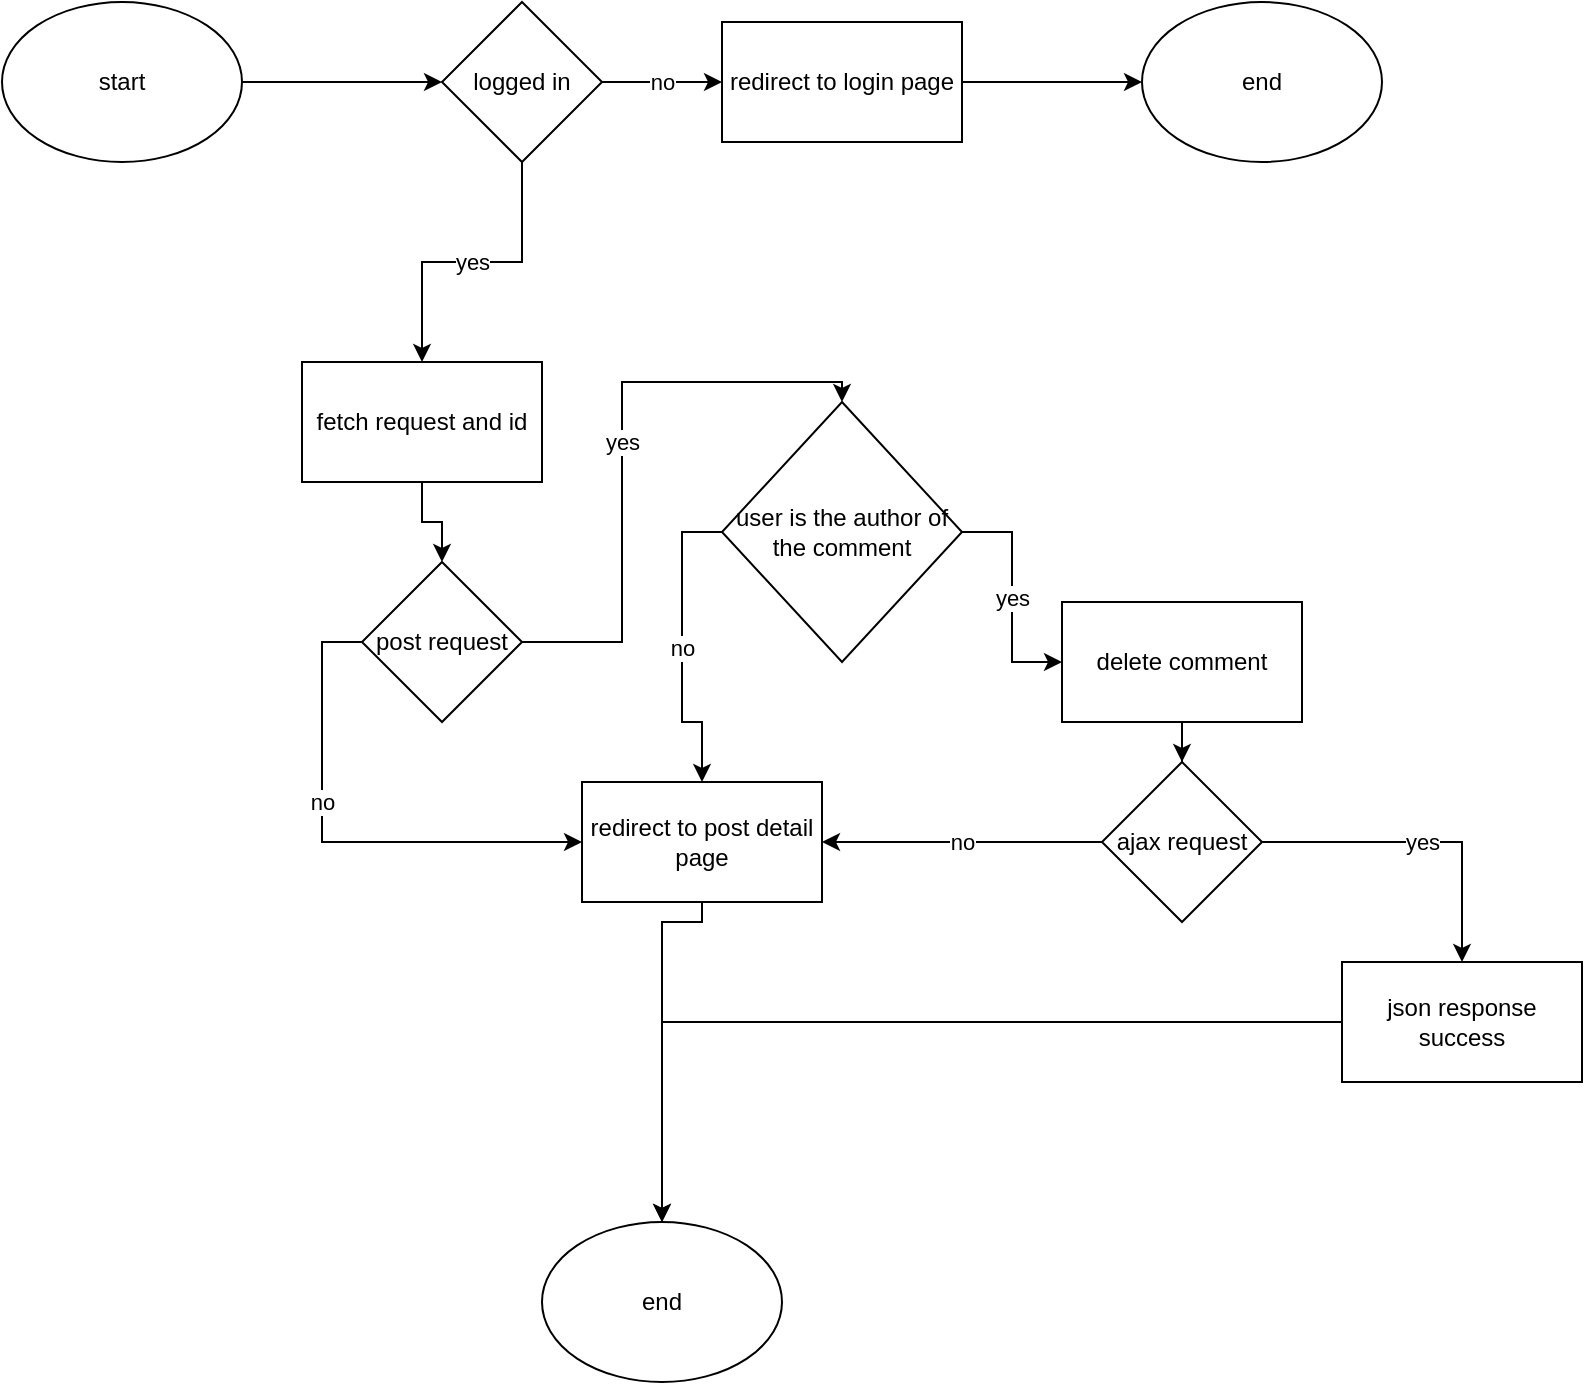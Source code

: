 <mxfile version="24.0.4" type="device">
  <diagram name="Page-1" id="5dc9umNJ6MOXoSaqeYIa">
    <mxGraphModel dx="1276" dy="606" grid="1" gridSize="10" guides="1" tooltips="1" connect="1" arrows="1" fold="1" page="1" pageScale="1" pageWidth="850" pageHeight="1100" math="0" shadow="0">
      <root>
        <mxCell id="0" />
        <mxCell id="1" parent="0" />
        <mxCell id="tGJdr-vsyojki1hgQqat-2" value="" style="edgeStyle=orthogonalEdgeStyle;rounded=0;orthogonalLoop=1;jettySize=auto;html=1;" edge="1" parent="1" source="er3V8-AfHgYF_3ZmT4Oc-1" target="tGJdr-vsyojki1hgQqat-1">
          <mxGeometry relative="1" as="geometry" />
        </mxCell>
        <mxCell id="er3V8-AfHgYF_3ZmT4Oc-1" value="start" style="ellipse;whiteSpace=wrap;html=1;" parent="1" vertex="1">
          <mxGeometry x="30" y="20" width="120" height="80" as="geometry" />
        </mxCell>
        <mxCell id="er3V8-AfHgYF_3ZmT4Oc-2" value="end" style="ellipse;whiteSpace=wrap;html=1;" parent="1" vertex="1">
          <mxGeometry x="300" y="630" width="120" height="80" as="geometry" />
        </mxCell>
        <mxCell id="er3V8-AfHgYF_3ZmT4Oc-6" value="" style="edgeStyle=orthogonalEdgeStyle;rounded=0;orthogonalLoop=1;jettySize=auto;html=1;" parent="1" source="er3V8-AfHgYF_3ZmT4Oc-3" target="er3V8-AfHgYF_3ZmT4Oc-5" edge="1">
          <mxGeometry relative="1" as="geometry" />
        </mxCell>
        <mxCell id="er3V8-AfHgYF_3ZmT4Oc-3" value="fetch request and id" style="rounded=0;whiteSpace=wrap;html=1;" parent="1" vertex="1">
          <mxGeometry x="180" y="200" width="120" height="60" as="geometry" />
        </mxCell>
        <mxCell id="er3V8-AfHgYF_3ZmT4Oc-10" value="yes" style="edgeStyle=orthogonalEdgeStyle;rounded=0;orthogonalLoop=1;jettySize=auto;html=1;" parent="1" source="er3V8-AfHgYF_3ZmT4Oc-5" target="er3V8-AfHgYF_3ZmT4Oc-9" edge="1">
          <mxGeometry relative="1" as="geometry">
            <Array as="points">
              <mxPoint x="340" y="340" />
              <mxPoint x="340" y="210" />
              <mxPoint x="450" y="210" />
            </Array>
          </mxGeometry>
        </mxCell>
        <mxCell id="er3V8-AfHgYF_3ZmT4Oc-17" value="no" style="edgeStyle=orthogonalEdgeStyle;rounded=0;orthogonalLoop=1;jettySize=auto;html=1;exitX=0;exitY=0.5;exitDx=0;exitDy=0;entryX=0;entryY=0.5;entryDx=0;entryDy=0;" parent="1" source="er3V8-AfHgYF_3ZmT4Oc-5" target="er3V8-AfHgYF_3ZmT4Oc-18" edge="1">
          <mxGeometry x="-0.2" relative="1" as="geometry">
            <mxPoint x="110" y="330" as="targetPoint" />
            <mxPoint as="offset" />
          </mxGeometry>
        </mxCell>
        <mxCell id="er3V8-AfHgYF_3ZmT4Oc-5" value="post request" style="rhombus;whiteSpace=wrap;html=1;rounded=0;" parent="1" vertex="1">
          <mxGeometry x="210" y="300" width="80" height="80" as="geometry" />
        </mxCell>
        <mxCell id="er3V8-AfHgYF_3ZmT4Oc-12" value="yes" style="edgeStyle=orthogonalEdgeStyle;rounded=0;orthogonalLoop=1;jettySize=auto;html=1;" parent="1" source="er3V8-AfHgYF_3ZmT4Oc-9" target="er3V8-AfHgYF_3ZmT4Oc-11" edge="1">
          <mxGeometry relative="1" as="geometry" />
        </mxCell>
        <mxCell id="er3V8-AfHgYF_3ZmT4Oc-16" value="no" style="edgeStyle=orthogonalEdgeStyle;rounded=0;orthogonalLoop=1;jettySize=auto;html=1;exitX=0;exitY=0.5;exitDx=0;exitDy=0;" parent="1" source="er3V8-AfHgYF_3ZmT4Oc-9" target="er3V8-AfHgYF_3ZmT4Oc-18" edge="1">
          <mxGeometry relative="1" as="geometry">
            <mxPoint x="360" y="400" as="targetPoint" />
          </mxGeometry>
        </mxCell>
        <mxCell id="er3V8-AfHgYF_3ZmT4Oc-9" value="user is the author of the comment" style="rhombus;whiteSpace=wrap;html=1;rounded=0;" parent="1" vertex="1">
          <mxGeometry x="390" y="220" width="120" height="130" as="geometry" />
        </mxCell>
        <mxCell id="er3V8-AfHgYF_3ZmT4Oc-22" value="" style="edgeStyle=orthogonalEdgeStyle;rounded=0;orthogonalLoop=1;jettySize=auto;html=1;" parent="1" source="er3V8-AfHgYF_3ZmT4Oc-11" target="er3V8-AfHgYF_3ZmT4Oc-21" edge="1">
          <mxGeometry relative="1" as="geometry" />
        </mxCell>
        <mxCell id="er3V8-AfHgYF_3ZmT4Oc-11" value="delete comment" style="whiteSpace=wrap;html=1;rounded=0;" parent="1" vertex="1">
          <mxGeometry x="560" y="320" width="120" height="60" as="geometry" />
        </mxCell>
        <mxCell id="er3V8-AfHgYF_3ZmT4Oc-15" style="edgeStyle=orthogonalEdgeStyle;rounded=0;orthogonalLoop=1;jettySize=auto;html=1;exitX=0;exitY=0.5;exitDx=0;exitDy=0;entryX=0.5;entryY=0;entryDx=0;entryDy=0;" parent="1" source="er3V8-AfHgYF_3ZmT4Oc-13" target="er3V8-AfHgYF_3ZmT4Oc-2" edge="1">
          <mxGeometry relative="1" as="geometry" />
        </mxCell>
        <mxCell id="er3V8-AfHgYF_3ZmT4Oc-13" value="json response success" style="whiteSpace=wrap;html=1;rounded=0;" parent="1" vertex="1">
          <mxGeometry x="700" y="500" width="120" height="60" as="geometry" />
        </mxCell>
        <mxCell id="er3V8-AfHgYF_3ZmT4Oc-19" style="edgeStyle=orthogonalEdgeStyle;rounded=0;orthogonalLoop=1;jettySize=auto;html=1;exitX=0.5;exitY=1;exitDx=0;exitDy=0;entryX=0.5;entryY=0;entryDx=0;entryDy=0;" parent="1" source="er3V8-AfHgYF_3ZmT4Oc-18" target="er3V8-AfHgYF_3ZmT4Oc-2" edge="1">
          <mxGeometry relative="1" as="geometry">
            <Array as="points">
              <mxPoint x="380" y="480" />
              <mxPoint x="360" y="480" />
            </Array>
          </mxGeometry>
        </mxCell>
        <mxCell id="er3V8-AfHgYF_3ZmT4Oc-18" value="redirect to post detail page" style="rounded=0;whiteSpace=wrap;html=1;" parent="1" vertex="1">
          <mxGeometry x="320" y="410" width="120" height="60" as="geometry" />
        </mxCell>
        <mxCell id="er3V8-AfHgYF_3ZmT4Oc-23" value="yes" style="edgeStyle=orthogonalEdgeStyle;rounded=0;orthogonalLoop=1;jettySize=auto;html=1;entryX=0.5;entryY=0;entryDx=0;entryDy=0;" parent="1" source="er3V8-AfHgYF_3ZmT4Oc-21" target="er3V8-AfHgYF_3ZmT4Oc-13" edge="1">
          <mxGeometry relative="1" as="geometry" />
        </mxCell>
        <mxCell id="er3V8-AfHgYF_3ZmT4Oc-26" value="no" style="edgeStyle=orthogonalEdgeStyle;rounded=0;orthogonalLoop=1;jettySize=auto;html=1;entryX=1;entryY=0.5;entryDx=0;entryDy=0;" parent="1" source="er3V8-AfHgYF_3ZmT4Oc-21" target="er3V8-AfHgYF_3ZmT4Oc-18" edge="1">
          <mxGeometry relative="1" as="geometry" />
        </mxCell>
        <mxCell id="er3V8-AfHgYF_3ZmT4Oc-21" value="ajax request" style="rhombus;whiteSpace=wrap;html=1;rounded=0;" parent="1" vertex="1">
          <mxGeometry x="580" y="400" width="80" height="80" as="geometry" />
        </mxCell>
        <mxCell id="tGJdr-vsyojki1hgQqat-3" value="yes" style="edgeStyle=orthogonalEdgeStyle;rounded=0;orthogonalLoop=1;jettySize=auto;html=1;" edge="1" parent="1" source="tGJdr-vsyojki1hgQqat-1" target="er3V8-AfHgYF_3ZmT4Oc-3">
          <mxGeometry relative="1" as="geometry" />
        </mxCell>
        <mxCell id="tGJdr-vsyojki1hgQqat-7" value="no" style="edgeStyle=orthogonalEdgeStyle;rounded=0;orthogonalLoop=1;jettySize=auto;html=1;" edge="1" parent="1" source="tGJdr-vsyojki1hgQqat-1" target="tGJdr-vsyojki1hgQqat-6">
          <mxGeometry relative="1" as="geometry" />
        </mxCell>
        <mxCell id="tGJdr-vsyojki1hgQqat-1" value="logged in" style="rhombus;whiteSpace=wrap;html=1;" vertex="1" parent="1">
          <mxGeometry x="250" y="20" width="80" height="80" as="geometry" />
        </mxCell>
        <mxCell id="tGJdr-vsyojki1hgQqat-4" value="end" style="ellipse;whiteSpace=wrap;html=1;" vertex="1" parent="1">
          <mxGeometry x="600" y="20" width="120" height="80" as="geometry" />
        </mxCell>
        <mxCell id="tGJdr-vsyojki1hgQqat-8" value="" style="edgeStyle=orthogonalEdgeStyle;rounded=0;orthogonalLoop=1;jettySize=auto;html=1;" edge="1" parent="1" source="tGJdr-vsyojki1hgQqat-6" target="tGJdr-vsyojki1hgQqat-4">
          <mxGeometry relative="1" as="geometry" />
        </mxCell>
        <mxCell id="tGJdr-vsyojki1hgQqat-6" value="redirect to login page" style="whiteSpace=wrap;html=1;" vertex="1" parent="1">
          <mxGeometry x="390" y="30" width="120" height="60" as="geometry" />
        </mxCell>
      </root>
    </mxGraphModel>
  </diagram>
</mxfile>

